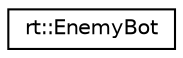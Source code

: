 digraph "Graphical Class Hierarchy"
{
 // LATEX_PDF_SIZE
  edge [fontname="Helvetica",fontsize="10",labelfontname="Helvetica",labelfontsize="10"];
  node [fontname="Helvetica",fontsize="10",shape=record];
  rankdir="LR";
  Node0 [label="rt::EnemyBot",height=0.2,width=0.4,color="black", fillcolor="white", style="filled",URL="$classrt_1_1EnemyBot.html",tooltip="Represent an enemy path and different pattern."];
}
